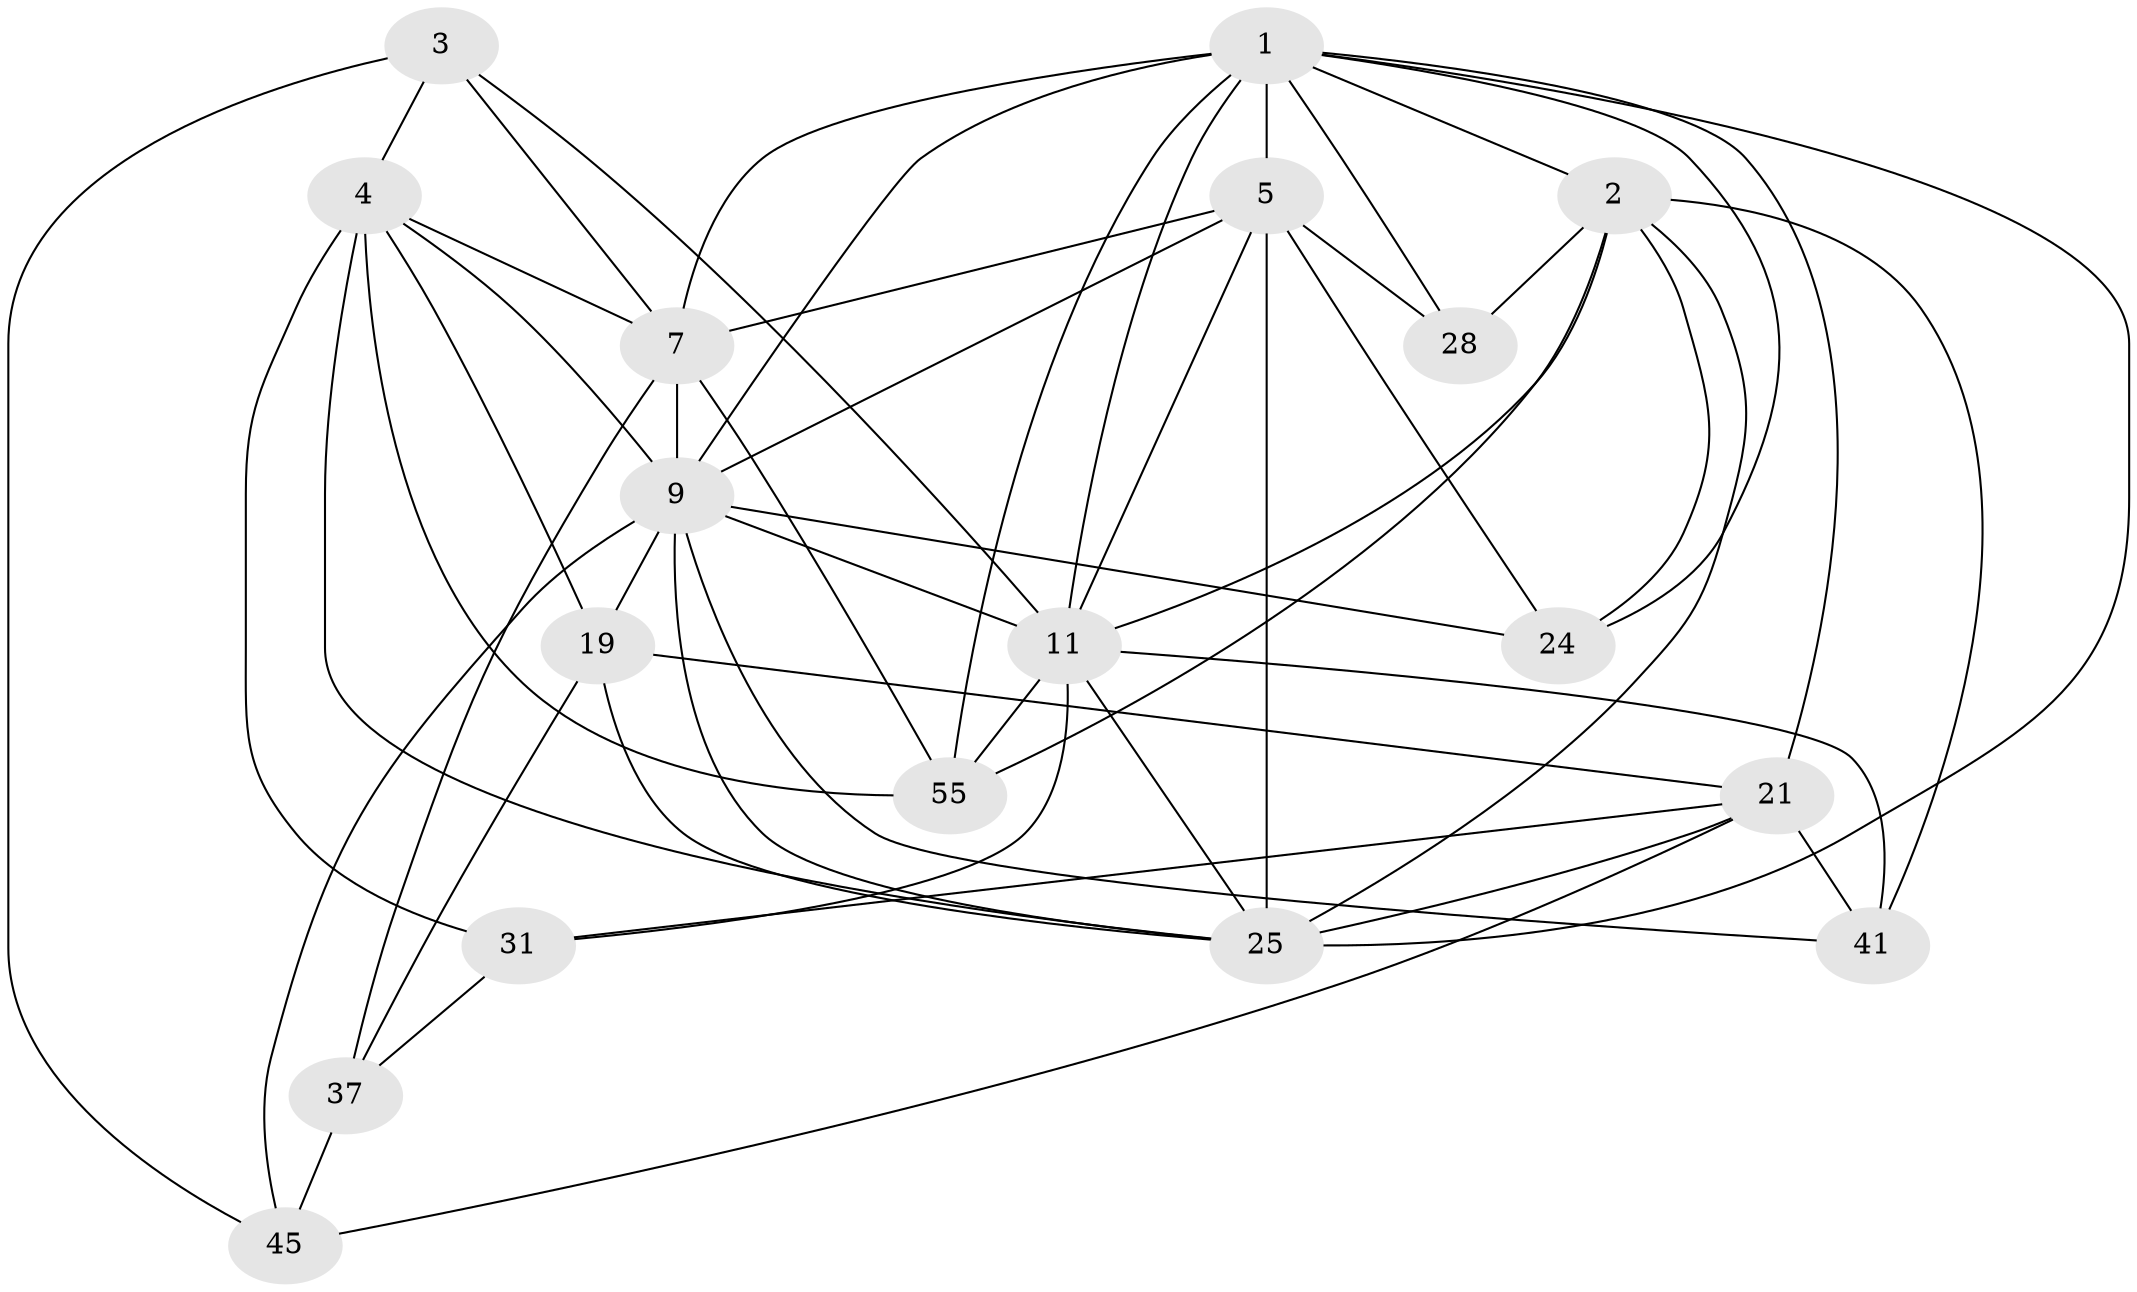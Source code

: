 // original degree distribution, {4: 1.0}
// Generated by graph-tools (version 1.1) at 2025/20/03/04/25 18:20:46]
// undirected, 18 vertices, 54 edges
graph export_dot {
graph [start="1"]
  node [color=gray90,style=filled];
  1 [super="+12+23+8+17"];
  2 [super="+39+13"];
  3;
  4 [super="+49+26"];
  5 [super="+35+56+6"];
  7 [super="+15+14"];
  9 [super="+47+51+10"];
  11 [super="+20+16"];
  19 [super="+43"];
  21 [super="+54+22+62"];
  24;
  25 [super="+61+38+29"];
  28 [super="+57"];
  31 [super="+63+50"];
  37;
  41;
  45;
  55 [super="+60"];
  1 -- 7 [weight=2];
  1 -- 11 [weight=5];
  1 -- 2 [weight=3];
  1 -- 5 [weight=2];
  1 -- 21;
  1 -- 55;
  1 -- 25;
  1 -- 24;
  1 -- 9;
  1 -- 28 [weight=3];
  2 -- 55 [weight=2];
  2 -- 24;
  2 -- 41;
  2 -- 11 [weight=2];
  2 -- 25 [weight=2];
  2 -- 28;
  3 -- 45;
  3 -- 7;
  3 -- 4;
  3 -- 11;
  4 -- 9;
  4 -- 31 [weight=4];
  4 -- 7;
  4 -- 19;
  4 -- 55;
  4 -- 25;
  5 -- 24;
  5 -- 28 [weight=2];
  5 -- 11;
  5 -- 7;
  5 -- 25 [weight=2];
  5 -- 9;
  7 -- 37;
  7 -- 55;
  7 -- 9;
  9 -- 19;
  9 -- 24;
  9 -- 45;
  9 -- 25;
  9 -- 41;
  9 -- 11;
  11 -- 41;
  11 -- 55;
  11 -- 31;
  11 -- 25;
  19 -- 37;
  19 -- 25;
  19 -- 21 [weight=2];
  21 -- 45;
  21 -- 31 [weight=2];
  21 -- 41;
  21 -- 25;
  31 -- 37;
  37 -- 45;
}

